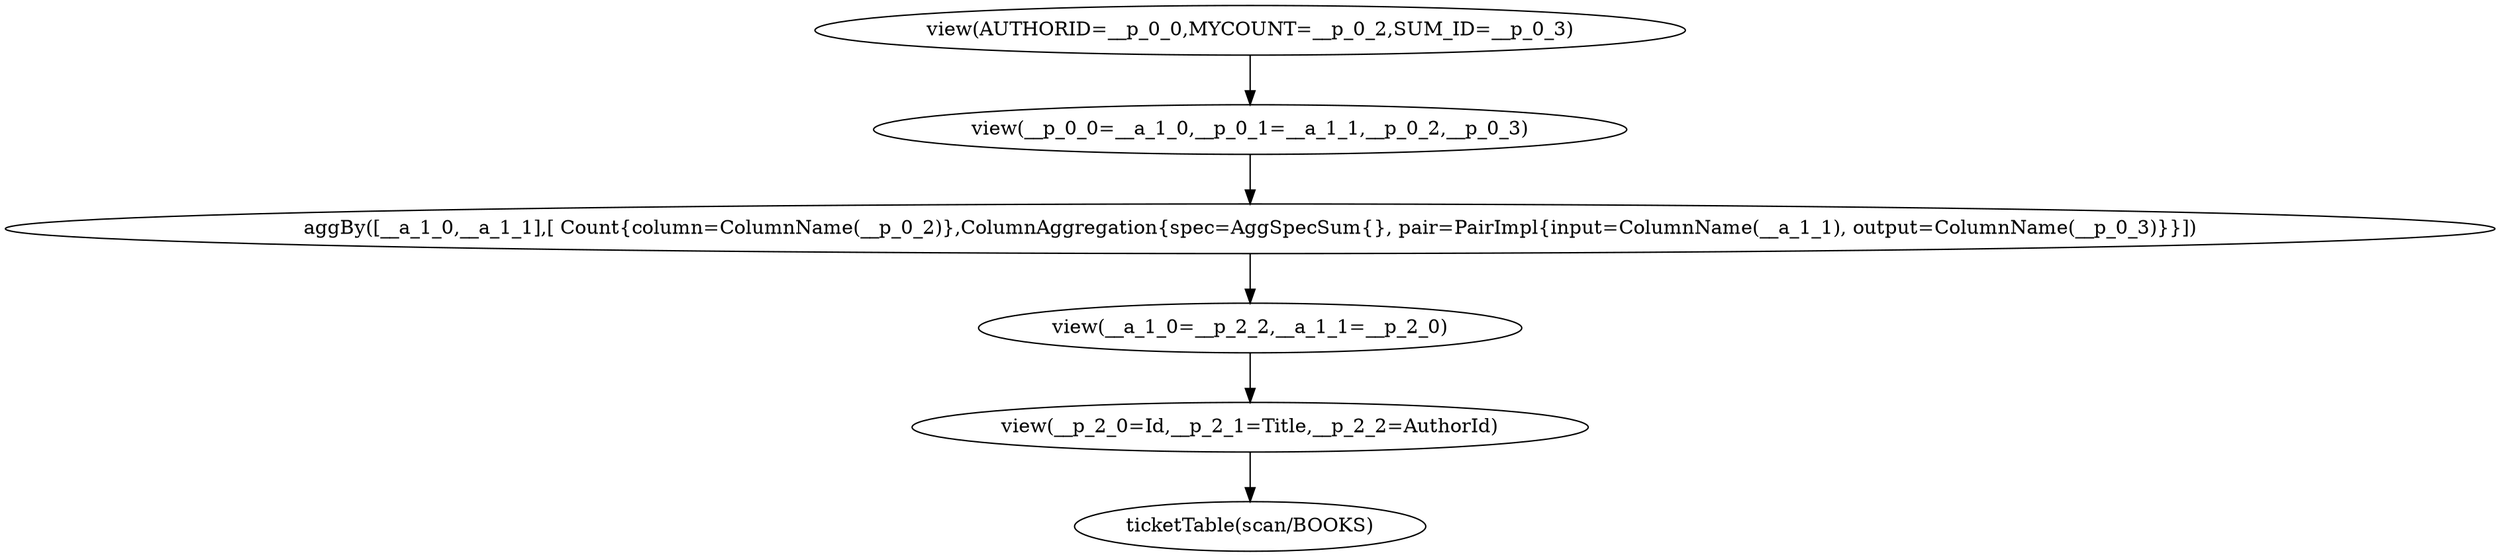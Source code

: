 digraph {
"op_0" ["label"="ticketTable(scan/BOOKS)"]
"op_1" ["label"="view(__p_2_0=Id,__p_2_1=Title,__p_2_2=AuthorId)"]
"op_2" ["label"="view(__a_1_0=__p_2_2,__a_1_1=__p_2_0)"]
"op_3" ["label"="aggBy([__a_1_0,__a_1_1],[ Count{column=ColumnName(__p_0_2)},ColumnAggregation{spec=AggSpecSum{}, pair=PairImpl{input=ColumnName(__a_1_1), output=ColumnName(__p_0_3)}}])"]
"op_4" ["label"="view(__p_0_0=__a_1_0,__p_0_1=__a_1_1,__p_0_2,__p_0_3)"]
"op_5" ["label"="view(AUTHORID=__p_0_0,MYCOUNT=__p_0_2,SUM_ID=__p_0_3)"]
"op_1" -> "op_0"
"op_2" -> "op_1"
"op_3" -> "op_2"
"op_4" -> "op_3"
"op_5" -> "op_4"
}